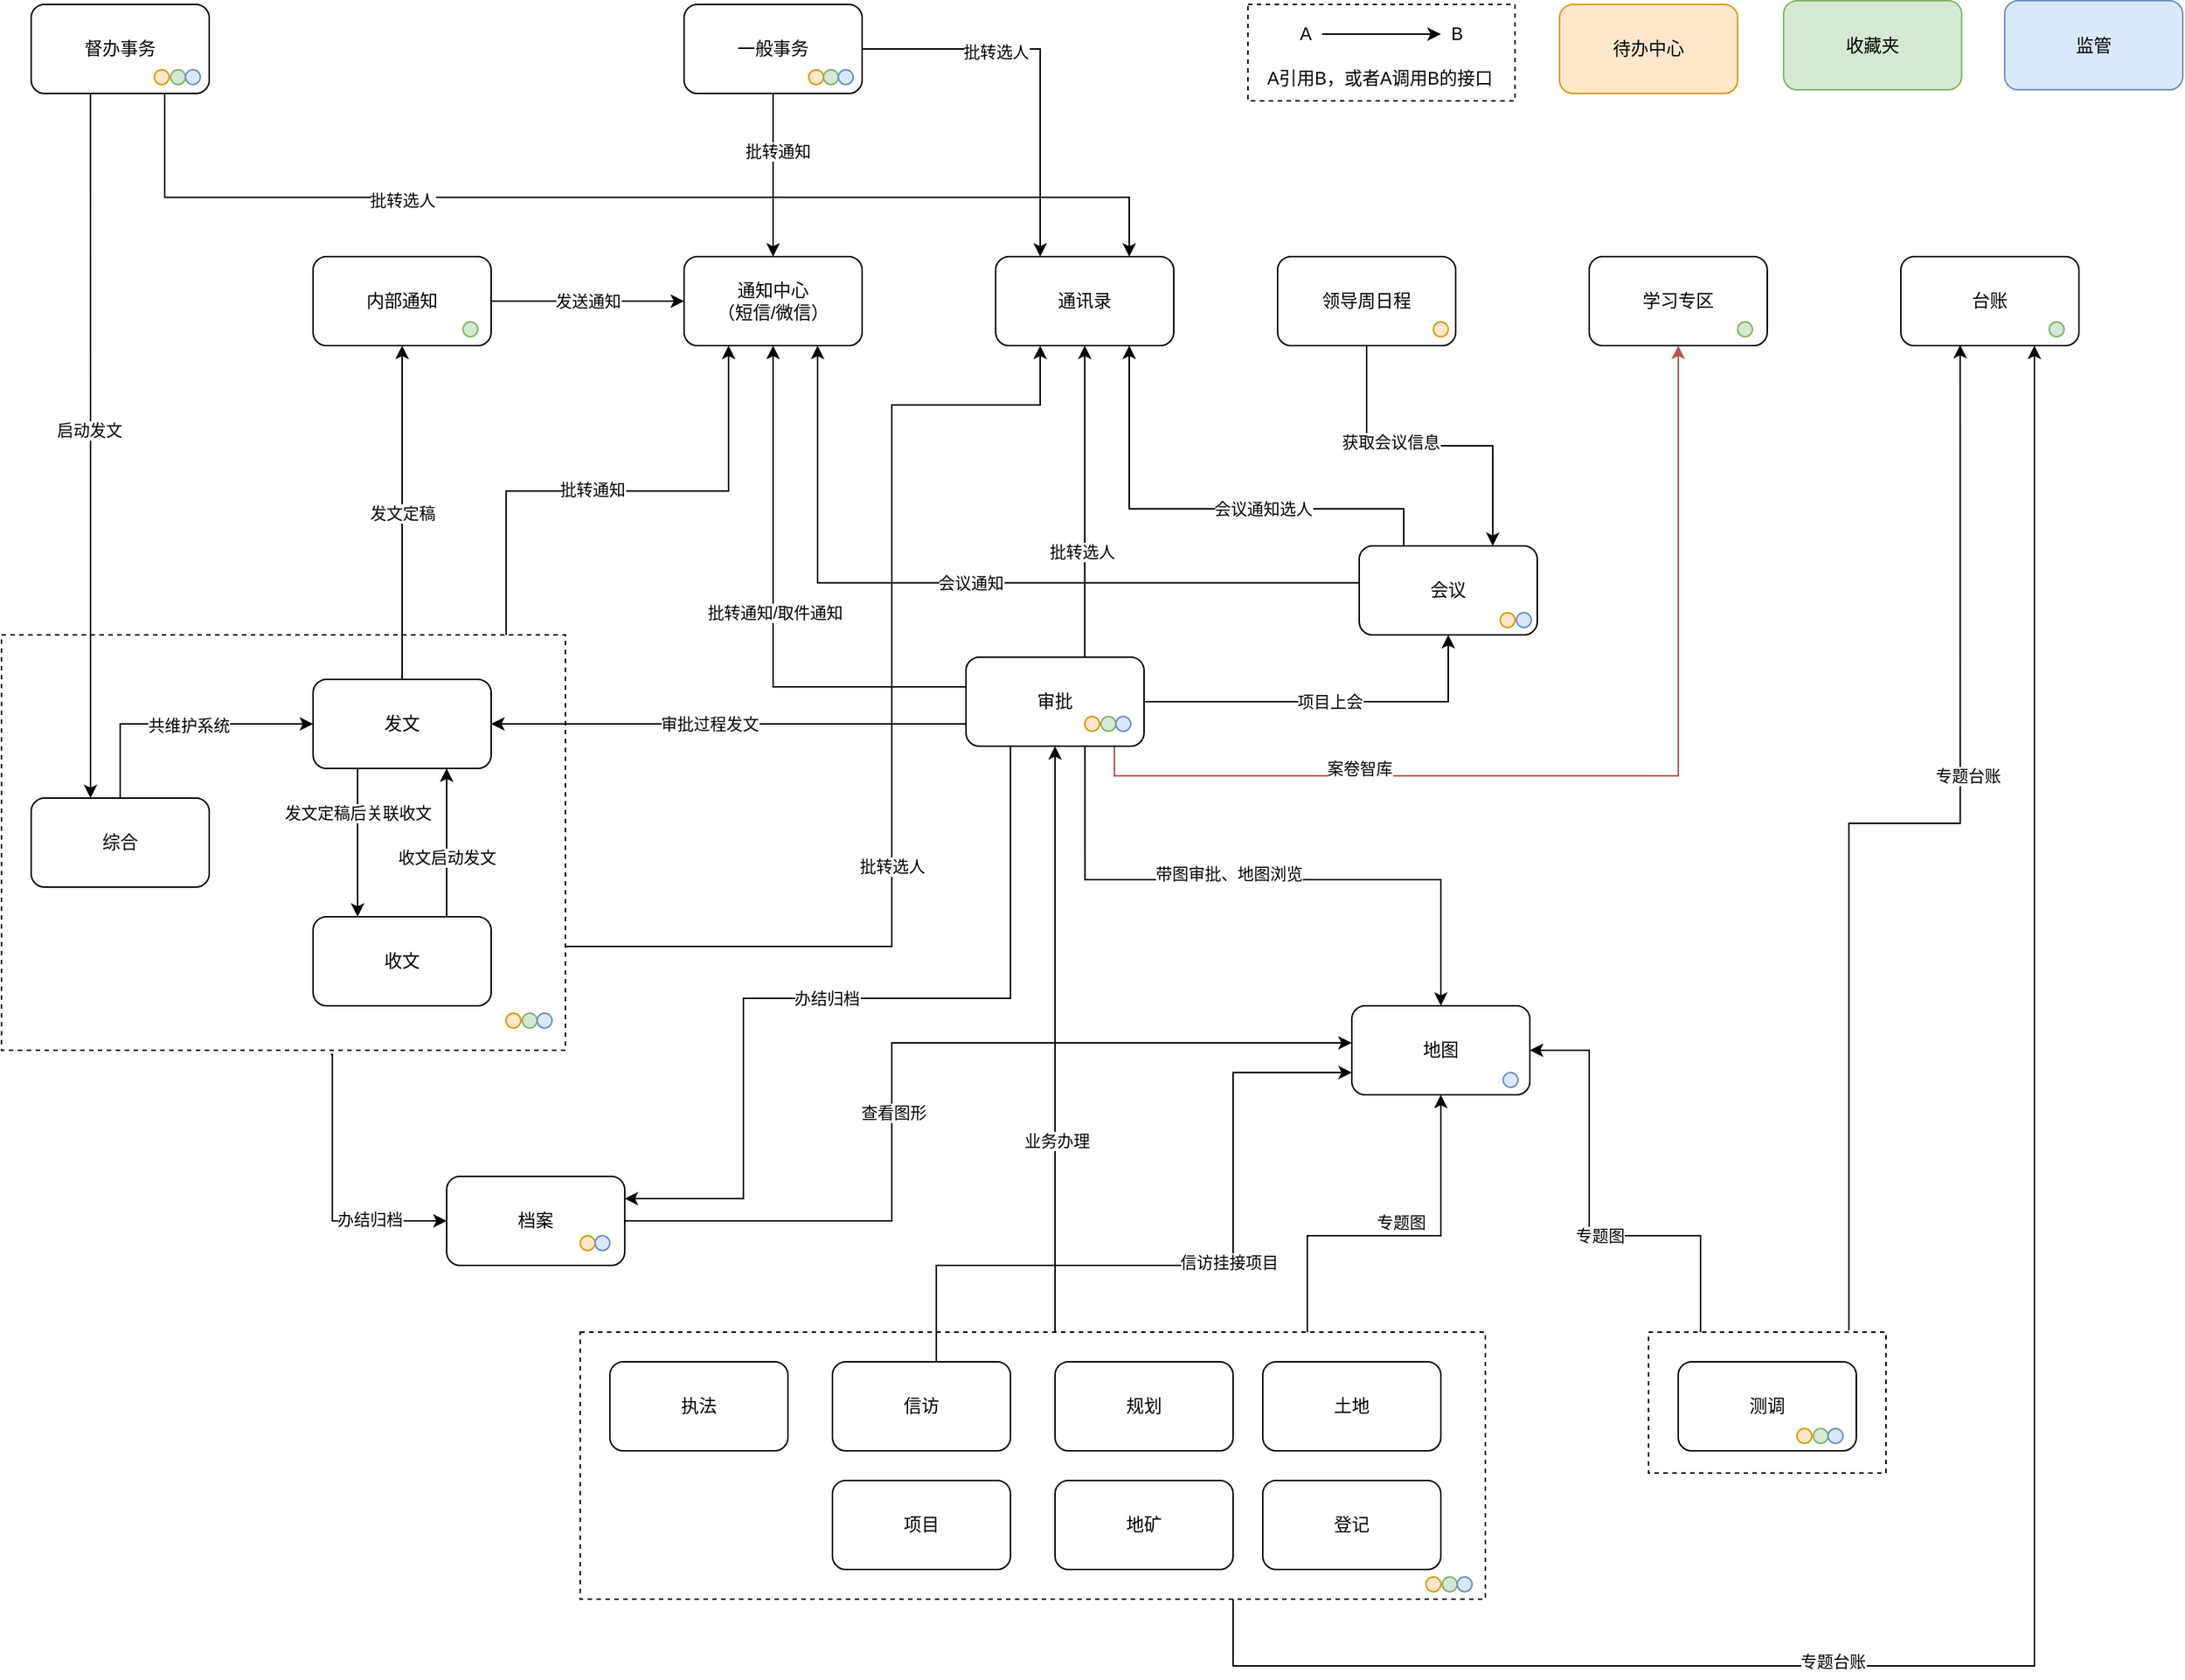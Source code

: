 <mxfile version="20.2.7" type="github">
  <diagram id="lFj56GWqkKB7L1kMhn9B" name="第 1 页">
    <mxGraphModel dx="1662" dy="1964" grid="1" gridSize="10" guides="1" tooltips="1" connect="1" arrows="1" fold="1" page="1" pageScale="1" pageWidth="1654" pageHeight="1169" math="0" shadow="0">
      <root>
        <mxCell id="0" />
        <mxCell id="1" parent="0" />
        <mxCell id="_zRB16z99-tlWJZlGZC0-13" value="督办事务" style="rounded=1;whiteSpace=wrap;html=1;" vertex="1" parent="1">
          <mxGeometry x="120" y="-1140" width="120" height="60" as="geometry" />
        </mxCell>
        <mxCell id="_zRB16z99-tlWJZlGZC0-65" style="edgeStyle=orthogonalEdgeStyle;rounded=0;orthogonalLoop=1;jettySize=auto;html=1;entryX=0.333;entryY=0.992;entryDx=0;entryDy=0;entryPerimeter=0;" edge="1" parent="1" target="_zRB16z99-tlWJZlGZC0-40">
          <mxGeometry relative="1" as="geometry">
            <mxPoint x="1345" y="-246" as="sourcePoint" />
            <Array as="points">
              <mxPoint x="1345" y="-246" />
              <mxPoint x="1345" y="-588" />
              <mxPoint x="1420" y="-588" />
            </Array>
          </mxGeometry>
        </mxCell>
        <mxCell id="_zRB16z99-tlWJZlGZC0-77" value="专题台账" style="edgeLabel;html=1;align=center;verticalAlign=middle;resizable=0;points=[];" vertex="1" connectable="0" parent="_zRB16z99-tlWJZlGZC0-65">
          <mxGeometry x="0.216" y="-5" relative="1" as="geometry">
            <mxPoint as="offset" />
          </mxGeometry>
        </mxCell>
        <mxCell id="_zRB16z99-tlWJZlGZC0-67" style="edgeStyle=orthogonalEdgeStyle;rounded=0;orthogonalLoop=1;jettySize=auto;html=1;entryX=1;entryY=0.5;entryDx=0;entryDy=0;" edge="1" parent="1" source="_zRB16z99-tlWJZlGZC0-62" target="_zRB16z99-tlWJZlGZC0-41">
          <mxGeometry relative="1" as="geometry">
            <Array as="points">
              <mxPoint x="1245" y="-310" />
              <mxPoint x="1170" y="-310" />
              <mxPoint x="1170" y="-435" />
            </Array>
          </mxGeometry>
        </mxCell>
        <mxCell id="_zRB16z99-tlWJZlGZC0-76" value="专题图" style="edgeLabel;html=1;align=center;verticalAlign=middle;resizable=0;points=[];" vertex="1" connectable="0" parent="_zRB16z99-tlWJZlGZC0-67">
          <mxGeometry x="-0.472" y="-4" relative="1" as="geometry">
            <mxPoint x="-53" y="4" as="offset" />
          </mxGeometry>
        </mxCell>
        <mxCell id="_zRB16z99-tlWJZlGZC0-62" value="" style="rounded=0;whiteSpace=wrap;html=1;dashed=1;" vertex="1" parent="1">
          <mxGeometry x="1210" y="-245" width="160" height="95" as="geometry" />
        </mxCell>
        <mxCell id="_zRB16z99-tlWJZlGZC0-63" style="edgeStyle=orthogonalEdgeStyle;rounded=0;orthogonalLoop=1;jettySize=auto;html=1;" edge="1" parent="1" target="_zRB16z99-tlWJZlGZC0-11">
          <mxGeometry relative="1" as="geometry">
            <mxPoint x="810" y="-250" as="sourcePoint" />
            <Array as="points">
              <mxPoint x="810" y="-245" />
            </Array>
          </mxGeometry>
        </mxCell>
        <mxCell id="_zRB16z99-tlWJZlGZC0-70" value="业务办理" style="edgeLabel;html=1;align=center;verticalAlign=middle;resizable=0;points=[];" vertex="1" connectable="0" parent="_zRB16z99-tlWJZlGZC0-63">
          <mxGeometry x="-0.33" y="-1" relative="1" as="geometry">
            <mxPoint as="offset" />
          </mxGeometry>
        </mxCell>
        <mxCell id="_zRB16z99-tlWJZlGZC0-64" style="edgeStyle=orthogonalEdgeStyle;rounded=0;orthogonalLoop=1;jettySize=auto;html=1;entryX=0.75;entryY=1;entryDx=0;entryDy=0;" edge="1" parent="1" target="_zRB16z99-tlWJZlGZC0-40">
          <mxGeometry relative="1" as="geometry">
            <mxPoint x="930" y="-65" as="sourcePoint" />
            <Array as="points">
              <mxPoint x="930" y="-20" />
              <mxPoint x="1470" y="-20" />
            </Array>
          </mxGeometry>
        </mxCell>
        <mxCell id="_zRB16z99-tlWJZlGZC0-71" value="专题台账" style="edgeLabel;html=1;align=center;verticalAlign=middle;resizable=0;points=[];" vertex="1" connectable="0" parent="_zRB16z99-tlWJZlGZC0-64">
          <mxGeometry x="-0.541" y="-1" relative="1" as="geometry">
            <mxPoint x="110" y="-4" as="offset" />
          </mxGeometry>
        </mxCell>
        <mxCell id="_zRB16z99-tlWJZlGZC0-78" style="edgeStyle=orthogonalEdgeStyle;rounded=0;orthogonalLoop=1;jettySize=auto;html=1;entryX=0.5;entryY=1;entryDx=0;entryDy=0;" edge="1" parent="1" source="_zRB16z99-tlWJZlGZC0-61" target="_zRB16z99-tlWJZlGZC0-41">
          <mxGeometry relative="1" as="geometry">
            <Array as="points">
              <mxPoint x="980" y="-310" />
              <mxPoint x="1070" y="-310" />
            </Array>
          </mxGeometry>
        </mxCell>
        <mxCell id="_zRB16z99-tlWJZlGZC0-79" value="专题图" style="edgeLabel;html=1;align=center;verticalAlign=middle;resizable=0;points=[];" vertex="1" connectable="0" parent="_zRB16z99-tlWJZlGZC0-78">
          <mxGeometry x="0.318" y="1" relative="1" as="geometry">
            <mxPoint x="-26" y="1" as="offset" />
          </mxGeometry>
        </mxCell>
        <mxCell id="_zRB16z99-tlWJZlGZC0-61" value="" style="rounded=0;whiteSpace=wrap;html=1;dashed=1;" vertex="1" parent="1">
          <mxGeometry x="490" y="-245" width="610" height="180" as="geometry" />
        </mxCell>
        <mxCell id="_zRB16z99-tlWJZlGZC0-24" style="edgeStyle=orthogonalEdgeStyle;rounded=0;orthogonalLoop=1;jettySize=auto;html=1;exitX=0.584;exitY=1.01;exitDx=0;exitDy=0;entryX=0;entryY=0.5;entryDx=0;entryDy=0;exitPerimeter=0;" edge="1" parent="1" source="_zRB16z99-tlWJZlGZC0-23" target="_zRB16z99-tlWJZlGZC0-14">
          <mxGeometry relative="1" as="geometry">
            <Array as="points">
              <mxPoint x="323" y="-320" />
            </Array>
          </mxGeometry>
        </mxCell>
        <mxCell id="_zRB16z99-tlWJZlGZC0-25" value="办结归档" style="edgeLabel;html=1;align=center;verticalAlign=middle;resizable=0;points=[];" vertex="1" connectable="0" parent="_zRB16z99-tlWJZlGZC0-24">
          <mxGeometry x="0.456" y="1" relative="1" as="geometry">
            <mxPoint as="offset" />
          </mxGeometry>
        </mxCell>
        <mxCell id="_zRB16z99-tlWJZlGZC0-36" style="edgeStyle=orthogonalEdgeStyle;rounded=0;orthogonalLoop=1;jettySize=auto;html=1;exitX=1;exitY=0.75;exitDx=0;exitDy=0;entryX=0.25;entryY=1;entryDx=0;entryDy=0;" edge="1" parent="1" source="_zRB16z99-tlWJZlGZC0-23" target="_zRB16z99-tlWJZlGZC0-28">
          <mxGeometry relative="1" as="geometry">
            <Array as="points">
              <mxPoint x="700" y="-505" />
              <mxPoint x="700" y="-870" />
              <mxPoint x="800" y="-870" />
            </Array>
          </mxGeometry>
        </mxCell>
        <mxCell id="_zRB16z99-tlWJZlGZC0-37" value="批转选人" style="edgeLabel;html=1;align=center;verticalAlign=middle;resizable=0;points=[];" vertex="1" connectable="0" parent="_zRB16z99-tlWJZlGZC0-36">
          <mxGeometry x="-0.038" y="-1" relative="1" as="geometry">
            <mxPoint x="-1" y="74" as="offset" />
          </mxGeometry>
        </mxCell>
        <mxCell id="_zRB16z99-tlWJZlGZC0-145" style="edgeStyle=orthogonalEdgeStyle;rounded=0;orthogonalLoop=1;jettySize=auto;html=1;exitX=0.895;exitY=0.001;exitDx=0;exitDy=0;exitPerimeter=0;" edge="1" parent="1" source="_zRB16z99-tlWJZlGZC0-23" target="_zRB16z99-tlWJZlGZC0-7">
          <mxGeometry relative="1" as="geometry">
            <mxPoint x="440" y="-720" as="sourcePoint" />
            <Array as="points">
              <mxPoint x="440" y="-812" />
              <mxPoint x="590" y="-812" />
            </Array>
          </mxGeometry>
        </mxCell>
        <mxCell id="_zRB16z99-tlWJZlGZC0-146" value="批转通知" style="edgeLabel;html=1;align=center;verticalAlign=middle;resizable=0;points=[];" vertex="1" connectable="0" parent="_zRB16z99-tlWJZlGZC0-145">
          <mxGeometry x="-0.104" y="1" relative="1" as="geometry">
            <mxPoint as="offset" />
          </mxGeometry>
        </mxCell>
        <mxCell id="_zRB16z99-tlWJZlGZC0-23" value="" style="rounded=0;whiteSpace=wrap;html=1;dashed=1;" vertex="1" parent="1">
          <mxGeometry x="100" y="-715" width="380" height="280" as="geometry" />
        </mxCell>
        <mxCell id="_zRB16z99-tlWJZlGZC0-9" value="发送通知" style="rounded=0;orthogonalLoop=1;jettySize=auto;html=1;exitX=1;exitY=0.5;exitDx=0;exitDy=0;entryX=0;entryY=0.5;entryDx=0;entryDy=0;edgeStyle=orthogonalEdgeStyle;" edge="1" parent="1" source="_zRB16z99-tlWJZlGZC0-1" target="_zRB16z99-tlWJZlGZC0-7">
          <mxGeometry relative="1" as="geometry" />
        </mxCell>
        <mxCell id="_zRB16z99-tlWJZlGZC0-1" value="内部通知" style="rounded=1;whiteSpace=wrap;html=1;" vertex="1" parent="1">
          <mxGeometry x="310" y="-970" width="120" height="60" as="geometry" />
        </mxCell>
        <mxCell id="_zRB16z99-tlWJZlGZC0-3" value="发文定稿" style="edgeStyle=orthogonalEdgeStyle;rounded=0;orthogonalLoop=1;jettySize=auto;html=1;entryX=0.5;entryY=1;entryDx=0;entryDy=0;" edge="1" parent="1" source="_zRB16z99-tlWJZlGZC0-2" target="_zRB16z99-tlWJZlGZC0-1">
          <mxGeometry relative="1" as="geometry" />
        </mxCell>
        <mxCell id="_zRB16z99-tlWJZlGZC0-6" value="发文定稿后关联收文" style="edgeStyle=orthogonalEdgeStyle;rounded=0;orthogonalLoop=1;jettySize=auto;html=1;exitX=0.25;exitY=1;exitDx=0;exitDy=0;entryX=0.25;entryY=0;entryDx=0;entryDy=0;" edge="1" parent="1" source="_zRB16z99-tlWJZlGZC0-2" target="_zRB16z99-tlWJZlGZC0-4">
          <mxGeometry x="-0.4" relative="1" as="geometry">
            <mxPoint as="offset" />
          </mxGeometry>
        </mxCell>
        <mxCell id="_zRB16z99-tlWJZlGZC0-2" value="发文" style="rounded=1;whiteSpace=wrap;html=1;" vertex="1" parent="1">
          <mxGeometry x="310" y="-685" width="120" height="60" as="geometry" />
        </mxCell>
        <mxCell id="_zRB16z99-tlWJZlGZC0-5" value="收文启动发文" style="edgeStyle=orthogonalEdgeStyle;rounded=0;orthogonalLoop=1;jettySize=auto;html=1;entryX=0.75;entryY=1;entryDx=0;entryDy=0;exitX=0.75;exitY=0;exitDx=0;exitDy=0;" edge="1" parent="1" source="_zRB16z99-tlWJZlGZC0-4" target="_zRB16z99-tlWJZlGZC0-2">
          <mxGeometry x="-0.2" relative="1" as="geometry">
            <Array as="points">
              <mxPoint x="400" y="-555" />
              <mxPoint x="400" y="-555" />
            </Array>
            <mxPoint as="offset" />
          </mxGeometry>
        </mxCell>
        <mxCell id="_zRB16z99-tlWJZlGZC0-4" value="收文" style="rounded=1;whiteSpace=wrap;html=1;" vertex="1" parent="1">
          <mxGeometry x="310" y="-525" width="120" height="60" as="geometry" />
        </mxCell>
        <mxCell id="_zRB16z99-tlWJZlGZC0-7" value="通知中心&lt;br&gt;（短信/微信）" style="rounded=1;whiteSpace=wrap;html=1;" vertex="1" parent="1">
          <mxGeometry x="560" y="-970" width="120" height="60" as="geometry" />
        </mxCell>
        <mxCell id="_zRB16z99-tlWJZlGZC0-10" value="会议通知" style="edgeStyle=orthogonalEdgeStyle;rounded=0;orthogonalLoop=1;jettySize=auto;html=1;exitX=0;exitY=0.415;exitDx=0;exitDy=0;exitPerimeter=0;" edge="1" parent="1" source="_zRB16z99-tlWJZlGZC0-8">
          <mxGeometry relative="1" as="geometry">
            <mxPoint x="650" y="-910" as="targetPoint" />
            <Array as="points">
              <mxPoint x="650" y="-750" />
            </Array>
          </mxGeometry>
        </mxCell>
        <mxCell id="_zRB16z99-tlWJZlGZC0-31" style="edgeStyle=orthogonalEdgeStyle;rounded=0;orthogonalLoop=1;jettySize=auto;html=1;exitX=0.25;exitY=0;exitDx=0;exitDy=0;" edge="1" parent="1" source="_zRB16z99-tlWJZlGZC0-8" target="_zRB16z99-tlWJZlGZC0-28">
          <mxGeometry relative="1" as="geometry">
            <Array as="points">
              <mxPoint x="1045" y="-800" />
              <mxPoint x="860" y="-800" />
            </Array>
          </mxGeometry>
        </mxCell>
        <mxCell id="_zRB16z99-tlWJZlGZC0-32" value="会议通知选人" style="edgeLabel;html=1;align=center;verticalAlign=middle;resizable=0;points=[];" vertex="1" connectable="0" parent="_zRB16z99-tlWJZlGZC0-31">
          <mxGeometry x="-0.529" y="-5" relative="1" as="geometry">
            <mxPoint x="-45" y="5" as="offset" />
          </mxGeometry>
        </mxCell>
        <mxCell id="_zRB16z99-tlWJZlGZC0-8" value="会议" style="rounded=1;whiteSpace=wrap;html=1;" vertex="1" parent="1">
          <mxGeometry x="1015" y="-775" width="120" height="60" as="geometry" />
        </mxCell>
        <mxCell id="_zRB16z99-tlWJZlGZC0-15" value="项目上会" style="edgeStyle=orthogonalEdgeStyle;rounded=0;orthogonalLoop=1;jettySize=auto;html=1;entryX=0.5;entryY=1;entryDx=0;entryDy=0;" edge="1" parent="1" source="_zRB16z99-tlWJZlGZC0-11" target="_zRB16z99-tlWJZlGZC0-8">
          <mxGeometry relative="1" as="geometry" />
        </mxCell>
        <mxCell id="_zRB16z99-tlWJZlGZC0-16" style="edgeStyle=orthogonalEdgeStyle;rounded=0;orthogonalLoop=1;jettySize=auto;html=1;" edge="1" parent="1" source="_zRB16z99-tlWJZlGZC0-11" target="_zRB16z99-tlWJZlGZC0-7">
          <mxGeometry relative="1" as="geometry">
            <mxPoint x="590" y="-910" as="targetPoint" />
            <Array as="points">
              <mxPoint x="620" y="-680" />
            </Array>
          </mxGeometry>
        </mxCell>
        <mxCell id="_zRB16z99-tlWJZlGZC0-19" value="批转通知/取件通知" style="edgeLabel;html=1;align=center;verticalAlign=middle;resizable=0;points=[];" vertex="1" connectable="0" parent="_zRB16z99-tlWJZlGZC0-16">
          <mxGeometry y="-1" relative="1" as="geometry">
            <mxPoint as="offset" />
          </mxGeometry>
        </mxCell>
        <mxCell id="_zRB16z99-tlWJZlGZC0-22" style="edgeStyle=orthogonalEdgeStyle;rounded=0;orthogonalLoop=1;jettySize=auto;html=1;exitX=0;exitY=0.75;exitDx=0;exitDy=0;" edge="1" parent="1" source="_zRB16z99-tlWJZlGZC0-11" target="_zRB16z99-tlWJZlGZC0-2">
          <mxGeometry relative="1" as="geometry">
            <Array as="points" />
          </mxGeometry>
        </mxCell>
        <mxCell id="_zRB16z99-tlWJZlGZC0-27" value="审批过程发文" style="edgeLabel;html=1;align=center;verticalAlign=middle;resizable=0;points=[];" vertex="1" connectable="0" parent="_zRB16z99-tlWJZlGZC0-22">
          <mxGeometry x="0.335" y="2" relative="1" as="geometry">
            <mxPoint x="40" y="-2" as="offset" />
          </mxGeometry>
        </mxCell>
        <mxCell id="_zRB16z99-tlWJZlGZC0-29" style="edgeStyle=orthogonalEdgeStyle;rounded=0;orthogonalLoop=1;jettySize=auto;html=1;exitX=0.667;exitY=-0.009;exitDx=0;exitDy=0;exitPerimeter=0;" edge="1" parent="1" source="_zRB16z99-tlWJZlGZC0-11" target="_zRB16z99-tlWJZlGZC0-28">
          <mxGeometry relative="1" as="geometry">
            <Array as="points" />
          </mxGeometry>
        </mxCell>
        <mxCell id="_zRB16z99-tlWJZlGZC0-30" value="批转选人" style="edgeLabel;html=1;align=center;verticalAlign=middle;resizable=0;points=[];" vertex="1" connectable="0" parent="_zRB16z99-tlWJZlGZC0-29">
          <mxGeometry x="-0.32" y="2" relative="1" as="geometry">
            <mxPoint as="offset" />
          </mxGeometry>
        </mxCell>
        <mxCell id="_zRB16z99-tlWJZlGZC0-43" style="edgeStyle=orthogonalEdgeStyle;rounded=0;orthogonalLoop=1;jettySize=auto;html=1;exitX=0.668;exitY=0.998;exitDx=0;exitDy=0;entryX=0.5;entryY=0;entryDx=0;entryDy=0;exitPerimeter=0;" edge="1" parent="1" source="_zRB16z99-tlWJZlGZC0-11" target="_zRB16z99-tlWJZlGZC0-41">
          <mxGeometry relative="1" as="geometry">
            <Array as="points">
              <mxPoint x="830" y="-550" />
              <mxPoint x="1070" y="-550" />
            </Array>
          </mxGeometry>
        </mxCell>
        <mxCell id="_zRB16z99-tlWJZlGZC0-44" value="带图审批、地图浏览" style="edgeLabel;html=1;align=center;verticalAlign=middle;resizable=0;points=[];" vertex="1" connectable="0" parent="_zRB16z99-tlWJZlGZC0-43">
          <mxGeometry x="-0.102" y="4" relative="1" as="geometry">
            <mxPoint as="offset" />
          </mxGeometry>
        </mxCell>
        <mxCell id="_zRB16z99-tlWJZlGZC0-74" style="edgeStyle=orthogonalEdgeStyle;rounded=0;orthogonalLoop=1;jettySize=auto;html=1;exitX=0.25;exitY=1;exitDx=0;exitDy=0;entryX=1;entryY=0.25;entryDx=0;entryDy=0;" edge="1" parent="1" source="_zRB16z99-tlWJZlGZC0-11" target="_zRB16z99-tlWJZlGZC0-14">
          <mxGeometry relative="1" as="geometry">
            <Array as="points">
              <mxPoint x="780" y="-470" />
              <mxPoint x="600" y="-470" />
              <mxPoint x="600" y="-335" />
            </Array>
          </mxGeometry>
        </mxCell>
        <mxCell id="_zRB16z99-tlWJZlGZC0-75" value="办结归档" style="edgeLabel;html=1;align=center;verticalAlign=middle;resizable=0;points=[];" vertex="1" connectable="0" parent="_zRB16z99-tlWJZlGZC0-74">
          <mxGeometry x="0.042" relative="1" as="geometry">
            <mxPoint as="offset" />
          </mxGeometry>
        </mxCell>
        <mxCell id="_zRB16z99-tlWJZlGZC0-122" style="edgeStyle=orthogonalEdgeStyle;rounded=0;orthogonalLoop=1;jettySize=auto;html=1;exitX=0.75;exitY=1;exitDx=0;exitDy=0;entryX=0.5;entryY=1;entryDx=0;entryDy=0;fillColor=#f8cecc;strokeColor=#b85450;" edge="1" parent="1" source="_zRB16z99-tlWJZlGZC0-11" target="_zRB16z99-tlWJZlGZC0-45">
          <mxGeometry relative="1" as="geometry">
            <Array as="points">
              <mxPoint x="850" y="-640" />
              <mxPoint x="850" y="-620" />
              <mxPoint x="1230" y="-620" />
            </Array>
          </mxGeometry>
        </mxCell>
        <mxCell id="_zRB16z99-tlWJZlGZC0-123" value="案卷智库" style="edgeLabel;html=1;align=center;verticalAlign=middle;resizable=0;points=[];" vertex="1" connectable="0" parent="_zRB16z99-tlWJZlGZC0-122">
          <mxGeometry x="-0.443" y="-4" relative="1" as="geometry">
            <mxPoint y="-9" as="offset" />
          </mxGeometry>
        </mxCell>
        <mxCell id="_zRB16z99-tlWJZlGZC0-11" value="审批" style="rounded=1;whiteSpace=wrap;html=1;" vertex="1" parent="1">
          <mxGeometry x="750" y="-700" width="120" height="60" as="geometry" />
        </mxCell>
        <mxCell id="_zRB16z99-tlWJZlGZC0-17" style="edgeStyle=orthogonalEdgeStyle;rounded=0;orthogonalLoop=1;jettySize=auto;html=1;exitX=0.5;exitY=1;exitDx=0;exitDy=0;" edge="1" parent="1" source="_zRB16z99-tlWJZlGZC0-12" target="_zRB16z99-tlWJZlGZC0-7">
          <mxGeometry relative="1" as="geometry">
            <mxPoint x="730" y="-730" as="targetPoint" />
          </mxGeometry>
        </mxCell>
        <mxCell id="_zRB16z99-tlWJZlGZC0-18" value="批转通知" style="edgeLabel;html=1;align=center;verticalAlign=middle;resizable=0;points=[];" vertex="1" connectable="0" parent="_zRB16z99-tlWJZlGZC0-17">
          <mxGeometry x="-0.296" y="3" relative="1" as="geometry">
            <mxPoint as="offset" />
          </mxGeometry>
        </mxCell>
        <mxCell id="_zRB16z99-tlWJZlGZC0-33" style="edgeStyle=orthogonalEdgeStyle;rounded=0;orthogonalLoop=1;jettySize=auto;html=1;" edge="1" parent="1" target="_zRB16z99-tlWJZlGZC0-28">
          <mxGeometry relative="1" as="geometry">
            <mxPoint x="680" y="-1110" as="sourcePoint" />
            <Array as="points">
              <mxPoint x="800" y="-1110" />
            </Array>
          </mxGeometry>
        </mxCell>
        <mxCell id="_zRB16z99-tlWJZlGZC0-34" value="批转选人" style="edgeLabel;html=1;align=center;verticalAlign=middle;resizable=0;points=[];" vertex="1" connectable="0" parent="_zRB16z99-tlWJZlGZC0-33">
          <mxGeometry x="-0.308" y="-2" relative="1" as="geometry">
            <mxPoint as="offset" />
          </mxGeometry>
        </mxCell>
        <mxCell id="_zRB16z99-tlWJZlGZC0-12" value="一般事务" style="rounded=1;whiteSpace=wrap;html=1;" vertex="1" parent="1">
          <mxGeometry x="560" y="-1140" width="120" height="60" as="geometry" />
        </mxCell>
        <mxCell id="_zRB16z99-tlWJZlGZC0-38" style="edgeStyle=orthogonalEdgeStyle;rounded=0;orthogonalLoop=1;jettySize=auto;html=1;exitX=0.75;exitY=1;exitDx=0;exitDy=0;" edge="1" parent="1" source="_zRB16z99-tlWJZlGZC0-13" target="_zRB16z99-tlWJZlGZC0-28">
          <mxGeometry relative="1" as="geometry">
            <Array as="points">
              <mxPoint x="210" y="-1010" />
              <mxPoint x="860" y="-1010" />
            </Array>
          </mxGeometry>
        </mxCell>
        <mxCell id="_zRB16z99-tlWJZlGZC0-39" value="批转选人" style="edgeLabel;html=1;align=center;verticalAlign=middle;resizable=0;points=[];" vertex="1" connectable="0" parent="_zRB16z99-tlWJZlGZC0-38">
          <mxGeometry x="-0.395" y="-2" relative="1" as="geometry">
            <mxPoint as="offset" />
          </mxGeometry>
        </mxCell>
        <mxCell id="_zRB16z99-tlWJZlGZC0-147" style="edgeStyle=orthogonalEdgeStyle;rounded=0;orthogonalLoop=1;jettySize=auto;html=1;exitX=1;exitY=0.75;exitDx=0;exitDy=0;entryX=-0.001;entryY=0.408;entryDx=0;entryDy=0;entryPerimeter=0;" edge="1" parent="1" source="_zRB16z99-tlWJZlGZC0-14" target="_zRB16z99-tlWJZlGZC0-41">
          <mxGeometry relative="1" as="geometry">
            <Array as="points">
              <mxPoint x="520" y="-320" />
              <mxPoint x="700" y="-320" />
              <mxPoint x="700" y="-440" />
              <mxPoint x="1010" y="-440" />
            </Array>
          </mxGeometry>
        </mxCell>
        <mxCell id="_zRB16z99-tlWJZlGZC0-148" value="查看图形" style="edgeLabel;html=1;align=center;verticalAlign=middle;resizable=0;points=[];" vertex="1" connectable="0" parent="_zRB16z99-tlWJZlGZC0-147">
          <mxGeometry x="-0.141" y="-1" relative="1" as="geometry">
            <mxPoint as="offset" />
          </mxGeometry>
        </mxCell>
        <mxCell id="_zRB16z99-tlWJZlGZC0-14" value="档案" style="rounded=1;whiteSpace=wrap;html=1;" vertex="1" parent="1">
          <mxGeometry x="400" y="-350" width="120" height="60" as="geometry" />
        </mxCell>
        <mxCell id="_zRB16z99-tlWJZlGZC0-28" value="通讯录" style="rounded=1;whiteSpace=wrap;html=1;" vertex="1" parent="1">
          <mxGeometry x="770" y="-970" width="120" height="60" as="geometry" />
        </mxCell>
        <mxCell id="_zRB16z99-tlWJZlGZC0-40" value="台账" style="rounded=1;whiteSpace=wrap;html=1;" vertex="1" parent="1">
          <mxGeometry x="1380" y="-970" width="120" height="60" as="geometry" />
        </mxCell>
        <mxCell id="_zRB16z99-tlWJZlGZC0-41" value="地图" style="rounded=1;whiteSpace=wrap;html=1;" vertex="1" parent="1">
          <mxGeometry x="1010" y="-465" width="120" height="60" as="geometry" />
        </mxCell>
        <mxCell id="_zRB16z99-tlWJZlGZC0-133" style="edgeStyle=orthogonalEdgeStyle;rounded=0;orthogonalLoop=1;jettySize=auto;html=1;exitX=0.75;exitY=0;exitDx=0;exitDy=0;" edge="1" parent="1" source="_zRB16z99-tlWJZlGZC0-42" target="_zRB16z99-tlWJZlGZC0-41">
          <mxGeometry relative="1" as="geometry">
            <Array as="points">
              <mxPoint x="730" y="-225" />
              <mxPoint x="730" y="-290" />
              <mxPoint x="930" y="-290" />
              <mxPoint x="930" y="-420" />
            </Array>
          </mxGeometry>
        </mxCell>
        <mxCell id="_zRB16z99-tlWJZlGZC0-134" value="信访挂接项目" style="edgeLabel;html=1;align=center;verticalAlign=middle;resizable=0;points=[];" vertex="1" connectable="0" parent="_zRB16z99-tlWJZlGZC0-133">
          <mxGeometry x="0.137" y="2" relative="1" as="geometry">
            <mxPoint as="offset" />
          </mxGeometry>
        </mxCell>
        <mxCell id="_zRB16z99-tlWJZlGZC0-42" value="信访" style="rounded=1;whiteSpace=wrap;html=1;" vertex="1" parent="1">
          <mxGeometry x="660" y="-225" width="120" height="60" as="geometry" />
        </mxCell>
        <mxCell id="_zRB16z99-tlWJZlGZC0-45" value="学习专区" style="rounded=1;whiteSpace=wrap;html=1;" vertex="1" parent="1">
          <mxGeometry x="1170" y="-970" width="120" height="60" as="geometry" />
        </mxCell>
        <mxCell id="_zRB16z99-tlWJZlGZC0-131" style="edgeStyle=orthogonalEdgeStyle;rounded=0;orthogonalLoop=1;jettySize=auto;html=1;exitX=0.5;exitY=1;exitDx=0;exitDy=0;entryX=0.75;entryY=0;entryDx=0;entryDy=0;" edge="1" parent="1" source="_zRB16z99-tlWJZlGZC0-46" target="_zRB16z99-tlWJZlGZC0-8">
          <mxGeometry relative="1" as="geometry" />
        </mxCell>
        <mxCell id="_zRB16z99-tlWJZlGZC0-132" value="获取会议信息" style="edgeLabel;html=1;align=center;verticalAlign=middle;resizable=0;points=[];" vertex="1" connectable="0" parent="_zRB16z99-tlWJZlGZC0-131">
          <mxGeometry x="-0.247" y="3" relative="1" as="geometry">
            <mxPoint as="offset" />
          </mxGeometry>
        </mxCell>
        <mxCell id="_zRB16z99-tlWJZlGZC0-46" value="领导周日程" style="rounded=1;whiteSpace=wrap;html=1;" vertex="1" parent="1">
          <mxGeometry x="960" y="-970" width="120" height="60" as="geometry" />
        </mxCell>
        <mxCell id="_zRB16z99-tlWJZlGZC0-49" value="收藏夹" style="rounded=1;whiteSpace=wrap;html=1;fillColor=#d5e8d4;strokeColor=#82b366;" vertex="1" parent="1">
          <mxGeometry x="1301" y="-1142.5" width="120" height="60" as="geometry" />
        </mxCell>
        <mxCell id="_zRB16z99-tlWJZlGZC0-50" value="待办中心" style="rounded=1;whiteSpace=wrap;html=1;fillColor=#ffe6cc;strokeColor=#d79b00;" vertex="1" parent="1">
          <mxGeometry x="1150" y="-1140" width="120" height="60" as="geometry" />
        </mxCell>
        <mxCell id="_zRB16z99-tlWJZlGZC0-53" value="规划" style="rounded=1;whiteSpace=wrap;html=1;" vertex="1" parent="1">
          <mxGeometry x="810" y="-225" width="120" height="60" as="geometry" />
        </mxCell>
        <mxCell id="_zRB16z99-tlWJZlGZC0-54" value="土地" style="rounded=1;whiteSpace=wrap;html=1;" vertex="1" parent="1">
          <mxGeometry x="950" y="-225" width="120" height="60" as="geometry" />
        </mxCell>
        <mxCell id="_zRB16z99-tlWJZlGZC0-55" value="项目" style="rounded=1;whiteSpace=wrap;html=1;" vertex="1" parent="1">
          <mxGeometry x="660" y="-145" width="120" height="60" as="geometry" />
        </mxCell>
        <mxCell id="_zRB16z99-tlWJZlGZC0-56" value="地矿" style="rounded=1;whiteSpace=wrap;html=1;" vertex="1" parent="1">
          <mxGeometry x="810" y="-145" width="120" height="60" as="geometry" />
        </mxCell>
        <mxCell id="_zRB16z99-tlWJZlGZC0-57" value="登记" style="rounded=1;whiteSpace=wrap;html=1;" vertex="1" parent="1">
          <mxGeometry x="950" y="-145" width="120" height="60" as="geometry" />
        </mxCell>
        <mxCell id="_zRB16z99-tlWJZlGZC0-58" value="测调" style="rounded=1;whiteSpace=wrap;html=1;" vertex="1" parent="1">
          <mxGeometry x="1230" y="-225" width="120" height="60" as="geometry" />
        </mxCell>
        <mxCell id="_zRB16z99-tlWJZlGZC0-114" value="" style="ellipse;whiteSpace=wrap;html=1;aspect=fixed;fillColor=#ffe6cc;strokeColor=#d79b00;" vertex="1" parent="1">
          <mxGeometry x="1110" y="-730" width="10" height="10" as="geometry" />
        </mxCell>
        <mxCell id="_zRB16z99-tlWJZlGZC0-116" value="" style="ellipse;whiteSpace=wrap;html=1;aspect=fixed;fillColor=#ffe6cc;strokeColor=#d79b00;" vertex="1" parent="1">
          <mxGeometry x="1065" y="-926" width="10" height="10" as="geometry" />
        </mxCell>
        <mxCell id="_zRB16z99-tlWJZlGZC0-117" value="" style="ellipse;whiteSpace=wrap;html=1;aspect=fixed;fillColor=#ffe6cc;strokeColor=#d79b00;" vertex="1" parent="1">
          <mxGeometry x="490" y="-310" width="10" height="10" as="geometry" />
        </mxCell>
        <mxCell id="_zRB16z99-tlWJZlGZC0-119" value="" style="ellipse;whiteSpace=wrap;html=1;aspect=fixed;fillColor=#d5e8d4;strokeColor=#82b366;" vertex="1" parent="1">
          <mxGeometry x="411" y="-926" width="10" height="10" as="geometry" />
        </mxCell>
        <mxCell id="_zRB16z99-tlWJZlGZC0-120" value="" style="ellipse;whiteSpace=wrap;html=1;aspect=fixed;fillColor=#d5e8d4;strokeColor=#82b366;" vertex="1" parent="1">
          <mxGeometry x="1480" y="-926" width="10" height="10" as="geometry" />
        </mxCell>
        <mxCell id="_zRB16z99-tlWJZlGZC0-121" value="" style="ellipse;whiteSpace=wrap;html=1;aspect=fixed;fillColor=#d5e8d4;strokeColor=#82b366;" vertex="1" parent="1">
          <mxGeometry x="1270" y="-926" width="10" height="10" as="geometry" />
        </mxCell>
        <mxCell id="_zRB16z99-tlWJZlGZC0-136" style="edgeStyle=orthogonalEdgeStyle;rounded=0;orthogonalLoop=1;jettySize=auto;html=1;exitX=0.5;exitY=0;exitDx=0;exitDy=0;entryX=0;entryY=0.5;entryDx=0;entryDy=0;" edge="1" parent="1" source="_zRB16z99-tlWJZlGZC0-135" target="_zRB16z99-tlWJZlGZC0-2">
          <mxGeometry relative="1" as="geometry" />
        </mxCell>
        <mxCell id="_zRB16z99-tlWJZlGZC0-138" value="共维护系统" style="edgeLabel;html=1;align=center;verticalAlign=middle;resizable=0;points=[];" vertex="1" connectable="0" parent="_zRB16z99-tlWJZlGZC0-136">
          <mxGeometry x="0.078" y="-1" relative="1" as="geometry">
            <mxPoint x="-1" as="offset" />
          </mxGeometry>
        </mxCell>
        <mxCell id="_zRB16z99-tlWJZlGZC0-135" value="综合" style="rounded=1;whiteSpace=wrap;html=1;" vertex="1" parent="1">
          <mxGeometry x="120" y="-605" width="120" height="60" as="geometry" />
        </mxCell>
        <mxCell id="_zRB16z99-tlWJZlGZC0-156" value="" style="group" vertex="1" connectable="0" parent="1">
          <mxGeometry x="940" y="-1140" width="180" height="65" as="geometry" />
        </mxCell>
        <mxCell id="_zRB16z99-tlWJZlGZC0-144" value="" style="rounded=0;whiteSpace=wrap;html=1;dashed=1;" vertex="1" parent="_zRB16z99-tlWJZlGZC0-156">
          <mxGeometry width="180" height="65" as="geometry" />
        </mxCell>
        <mxCell id="_zRB16z99-tlWJZlGZC0-139" value="" style="endArrow=classic;html=1;rounded=0;" edge="1" parent="_zRB16z99-tlWJZlGZC0-156">
          <mxGeometry width="50" height="50" relative="1" as="geometry">
            <mxPoint x="50" y="20" as="sourcePoint" />
            <mxPoint x="130" y="20" as="targetPoint" />
          </mxGeometry>
        </mxCell>
        <mxCell id="_zRB16z99-tlWJZlGZC0-140" value="A引用B，或者A调用B的接口" style="text;html=1;strokeColor=none;fillColor=none;align=center;verticalAlign=middle;whiteSpace=wrap;rounded=0;" vertex="1" parent="_zRB16z99-tlWJZlGZC0-156">
          <mxGeometry x="9" y="40" width="160" height="20" as="geometry" />
        </mxCell>
        <mxCell id="_zRB16z99-tlWJZlGZC0-141" value="A" style="text;html=1;strokeColor=none;fillColor=none;align=center;verticalAlign=middle;whiteSpace=wrap;rounded=0;" vertex="1" parent="_zRB16z99-tlWJZlGZC0-156">
          <mxGeometry x="9" y="5" width="60" height="30" as="geometry" />
        </mxCell>
        <mxCell id="_zRB16z99-tlWJZlGZC0-143" value="B" style="text;html=1;strokeColor=none;fillColor=none;align=center;verticalAlign=middle;whiteSpace=wrap;rounded=0;" vertex="1" parent="_zRB16z99-tlWJZlGZC0-156">
          <mxGeometry x="111" y="5" width="60" height="30" as="geometry" />
        </mxCell>
        <mxCell id="_zRB16z99-tlWJZlGZC0-157" style="edgeStyle=orthogonalEdgeStyle;rounded=0;orthogonalLoop=1;jettySize=auto;html=1;exitX=0.333;exitY=1;exitDx=0;exitDy=0;exitPerimeter=0;" edge="1" parent="1" source="_zRB16z99-tlWJZlGZC0-13">
          <mxGeometry relative="1" as="geometry">
            <mxPoint x="160" y="-605" as="targetPoint" />
            <Array as="points" />
          </mxGeometry>
        </mxCell>
        <mxCell id="_zRB16z99-tlWJZlGZC0-158" value="启动发文" style="edgeLabel;html=1;align=center;verticalAlign=middle;resizable=0;points=[];" vertex="1" connectable="0" parent="_zRB16z99-tlWJZlGZC0-157">
          <mxGeometry x="-0.045" y="-1" relative="1" as="geometry">
            <mxPoint as="offset" />
          </mxGeometry>
        </mxCell>
        <mxCell id="_zRB16z99-tlWJZlGZC0-159" value="执法" style="rounded=1;whiteSpace=wrap;html=1;" vertex="1" parent="1">
          <mxGeometry x="510" y="-225" width="120" height="60" as="geometry" />
        </mxCell>
        <mxCell id="_zRB16z99-tlWJZlGZC0-160" value="监管" style="rounded=1;whiteSpace=wrap;html=1;fillColor=#dae8fc;strokeColor=#6c8ebf;" vertex="1" parent="1">
          <mxGeometry x="1450" y="-1142.5" width="120" height="60" as="geometry" />
        </mxCell>
        <mxCell id="_zRB16z99-tlWJZlGZC0-166" value="" style="group" vertex="1" connectable="0" parent="1">
          <mxGeometry x="440" y="-460" width="31" height="10" as="geometry" />
        </mxCell>
        <mxCell id="_zRB16z99-tlWJZlGZC0-167" value="" style="group" vertex="1" connectable="0" parent="_zRB16z99-tlWJZlGZC0-166">
          <mxGeometry width="21" height="10" as="geometry" />
        </mxCell>
        <mxCell id="_zRB16z99-tlWJZlGZC0-168" value="" style="ellipse;whiteSpace=wrap;html=1;aspect=fixed;fillColor=#ffe6cc;strokeColor=#d79b00;" vertex="1" parent="_zRB16z99-tlWJZlGZC0-167">
          <mxGeometry width="10" height="10" as="geometry" />
        </mxCell>
        <mxCell id="_zRB16z99-tlWJZlGZC0-169" value="" style="ellipse;whiteSpace=wrap;html=1;aspect=fixed;fillColor=#d5e8d4;strokeColor=#82b366;" vertex="1" parent="_zRB16z99-tlWJZlGZC0-167">
          <mxGeometry x="11" width="10" height="10" as="geometry" />
        </mxCell>
        <mxCell id="_zRB16z99-tlWJZlGZC0-170" value="" style="ellipse;whiteSpace=wrap;html=1;aspect=fixed;fillColor=#dae8fc;strokeColor=#6c8ebf;" vertex="1" parent="_zRB16z99-tlWJZlGZC0-166">
          <mxGeometry x="21" width="10" height="10" as="geometry" />
        </mxCell>
        <mxCell id="_zRB16z99-tlWJZlGZC0-177" value="" style="group" vertex="1" connectable="0" parent="1">
          <mxGeometry x="830" y="-660" width="31" height="10" as="geometry" />
        </mxCell>
        <mxCell id="_zRB16z99-tlWJZlGZC0-178" value="" style="group" vertex="1" connectable="0" parent="_zRB16z99-tlWJZlGZC0-177">
          <mxGeometry width="21" height="10" as="geometry" />
        </mxCell>
        <mxCell id="_zRB16z99-tlWJZlGZC0-179" value="" style="ellipse;whiteSpace=wrap;html=1;aspect=fixed;fillColor=#ffe6cc;strokeColor=#d79b00;" vertex="1" parent="_zRB16z99-tlWJZlGZC0-178">
          <mxGeometry width="10" height="10" as="geometry" />
        </mxCell>
        <mxCell id="_zRB16z99-tlWJZlGZC0-180" value="" style="ellipse;whiteSpace=wrap;html=1;aspect=fixed;fillColor=#d5e8d4;strokeColor=#82b366;" vertex="1" parent="_zRB16z99-tlWJZlGZC0-178">
          <mxGeometry x="11" width="10" height="10" as="geometry" />
        </mxCell>
        <mxCell id="_zRB16z99-tlWJZlGZC0-181" value="" style="ellipse;whiteSpace=wrap;html=1;aspect=fixed;fillColor=#dae8fc;strokeColor=#6c8ebf;" vertex="1" parent="_zRB16z99-tlWJZlGZC0-177">
          <mxGeometry x="21" width="10" height="10" as="geometry" />
        </mxCell>
        <mxCell id="_zRB16z99-tlWJZlGZC0-182" value="" style="group" vertex="1" connectable="0" parent="1">
          <mxGeometry x="1060" y="-80" width="31" height="10" as="geometry" />
        </mxCell>
        <mxCell id="_zRB16z99-tlWJZlGZC0-183" value="" style="group" vertex="1" connectable="0" parent="_zRB16z99-tlWJZlGZC0-182">
          <mxGeometry width="21" height="10" as="geometry" />
        </mxCell>
        <mxCell id="_zRB16z99-tlWJZlGZC0-184" value="" style="ellipse;whiteSpace=wrap;html=1;aspect=fixed;fillColor=#ffe6cc;strokeColor=#d79b00;" vertex="1" parent="_zRB16z99-tlWJZlGZC0-183">
          <mxGeometry width="10" height="10" as="geometry" />
        </mxCell>
        <mxCell id="_zRB16z99-tlWJZlGZC0-185" value="" style="ellipse;whiteSpace=wrap;html=1;aspect=fixed;fillColor=#d5e8d4;strokeColor=#82b366;" vertex="1" parent="_zRB16z99-tlWJZlGZC0-183">
          <mxGeometry x="11" width="10" height="10" as="geometry" />
        </mxCell>
        <mxCell id="_zRB16z99-tlWJZlGZC0-186" value="" style="ellipse;whiteSpace=wrap;html=1;aspect=fixed;fillColor=#dae8fc;strokeColor=#6c8ebf;" vertex="1" parent="_zRB16z99-tlWJZlGZC0-182">
          <mxGeometry x="21" width="10" height="10" as="geometry" />
        </mxCell>
        <mxCell id="_zRB16z99-tlWJZlGZC0-189" value="" style="group" vertex="1" connectable="0" parent="1">
          <mxGeometry x="1310" y="-180" width="31" height="10" as="geometry" />
        </mxCell>
        <mxCell id="_zRB16z99-tlWJZlGZC0-190" value="" style="group" vertex="1" connectable="0" parent="_zRB16z99-tlWJZlGZC0-189">
          <mxGeometry width="21" height="10" as="geometry" />
        </mxCell>
        <mxCell id="_zRB16z99-tlWJZlGZC0-191" value="" style="ellipse;whiteSpace=wrap;html=1;aspect=fixed;fillColor=#ffe6cc;strokeColor=#d79b00;" vertex="1" parent="_zRB16z99-tlWJZlGZC0-190">
          <mxGeometry width="10" height="10" as="geometry" />
        </mxCell>
        <mxCell id="_zRB16z99-tlWJZlGZC0-192" value="" style="ellipse;whiteSpace=wrap;html=1;aspect=fixed;fillColor=#d5e8d4;strokeColor=#82b366;" vertex="1" parent="_zRB16z99-tlWJZlGZC0-190">
          <mxGeometry x="11" width="10" height="10" as="geometry" />
        </mxCell>
        <mxCell id="_zRB16z99-tlWJZlGZC0-193" value="" style="ellipse;whiteSpace=wrap;html=1;aspect=fixed;fillColor=#dae8fc;strokeColor=#6c8ebf;" vertex="1" parent="_zRB16z99-tlWJZlGZC0-189">
          <mxGeometry x="21" width="10" height="10" as="geometry" />
        </mxCell>
        <mxCell id="_zRB16z99-tlWJZlGZC0-194" value="" style="group" vertex="1" connectable="0" parent="1">
          <mxGeometry x="1091" y="-420" width="31" height="10" as="geometry" />
        </mxCell>
        <mxCell id="_zRB16z99-tlWJZlGZC0-198" value="" style="ellipse;whiteSpace=wrap;html=1;aspect=fixed;fillColor=#dae8fc;strokeColor=#6c8ebf;" vertex="1" parent="_zRB16z99-tlWJZlGZC0-194">
          <mxGeometry x="21" width="10" height="10" as="geometry" />
        </mxCell>
        <mxCell id="_zRB16z99-tlWJZlGZC0-176" value="" style="ellipse;whiteSpace=wrap;html=1;aspect=fixed;fillColor=#dae8fc;strokeColor=#6c8ebf;" vertex="1" parent="1">
          <mxGeometry x="500" y="-310" width="10" height="10" as="geometry" />
        </mxCell>
        <mxCell id="_zRB16z99-tlWJZlGZC0-212" value="" style="group" vertex="1" connectable="0" parent="1">
          <mxGeometry x="203" y="-1096" width="31" height="10" as="geometry" />
        </mxCell>
        <mxCell id="_zRB16z99-tlWJZlGZC0-213" value="" style="group" vertex="1" connectable="0" parent="_zRB16z99-tlWJZlGZC0-212">
          <mxGeometry width="21" height="10" as="geometry" />
        </mxCell>
        <mxCell id="_zRB16z99-tlWJZlGZC0-214" value="" style="ellipse;whiteSpace=wrap;html=1;aspect=fixed;fillColor=#ffe6cc;strokeColor=#d79b00;" vertex="1" parent="_zRB16z99-tlWJZlGZC0-213">
          <mxGeometry width="10" height="10" as="geometry" />
        </mxCell>
        <mxCell id="_zRB16z99-tlWJZlGZC0-215" value="" style="ellipse;whiteSpace=wrap;html=1;aspect=fixed;fillColor=#d5e8d4;strokeColor=#82b366;" vertex="1" parent="_zRB16z99-tlWJZlGZC0-213">
          <mxGeometry x="11" width="10" height="10" as="geometry" />
        </mxCell>
        <mxCell id="_zRB16z99-tlWJZlGZC0-216" value="" style="ellipse;whiteSpace=wrap;html=1;aspect=fixed;fillColor=#dae8fc;strokeColor=#6c8ebf;" vertex="1" parent="_zRB16z99-tlWJZlGZC0-212">
          <mxGeometry x="21" width="10" height="10" as="geometry" />
        </mxCell>
        <mxCell id="_zRB16z99-tlWJZlGZC0-217" value="" style="group" vertex="1" connectable="0" parent="1">
          <mxGeometry x="643" y="-1096" width="31" height="10" as="geometry" />
        </mxCell>
        <mxCell id="_zRB16z99-tlWJZlGZC0-218" value="" style="group" vertex="1" connectable="0" parent="_zRB16z99-tlWJZlGZC0-217">
          <mxGeometry width="21" height="10" as="geometry" />
        </mxCell>
        <mxCell id="_zRB16z99-tlWJZlGZC0-219" value="" style="ellipse;whiteSpace=wrap;html=1;aspect=fixed;fillColor=#ffe6cc;strokeColor=#d79b00;" vertex="1" parent="_zRB16z99-tlWJZlGZC0-218">
          <mxGeometry x="1" width="10" height="10" as="geometry" />
        </mxCell>
        <mxCell id="_zRB16z99-tlWJZlGZC0-220" value="" style="ellipse;whiteSpace=wrap;html=1;aspect=fixed;fillColor=#d5e8d4;strokeColor=#82b366;" vertex="1" parent="_zRB16z99-tlWJZlGZC0-218">
          <mxGeometry x="11" width="10" height="10" as="geometry" />
        </mxCell>
        <mxCell id="_zRB16z99-tlWJZlGZC0-221" value="" style="ellipse;whiteSpace=wrap;html=1;aspect=fixed;fillColor=#dae8fc;strokeColor=#6c8ebf;" vertex="1" parent="_zRB16z99-tlWJZlGZC0-217">
          <mxGeometry x="21" width="10" height="10" as="geometry" />
        </mxCell>
        <mxCell id="_zRB16z99-tlWJZlGZC0-222" value="" style="ellipse;whiteSpace=wrap;html=1;aspect=fixed;fillColor=#dae8fc;strokeColor=#6c8ebf;" vertex="1" parent="1">
          <mxGeometry x="1121" y="-730" width="10" height="10" as="geometry" />
        </mxCell>
      </root>
    </mxGraphModel>
  </diagram>
</mxfile>

